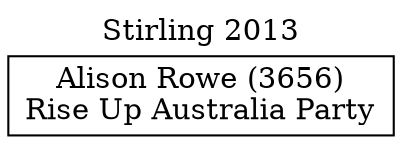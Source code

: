 // House preference flow
digraph "Alison Rowe (3656)_Stirling_2013" {
	graph [label="Stirling 2013" labelloc=t mclimit=10]
	node [shape=box]
	"Alison Rowe (3656)" [label="Alison Rowe (3656)
Rise Up Australia Party"]
}
